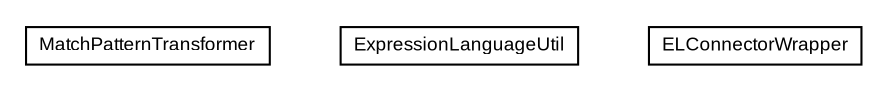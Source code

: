 #!/usr/local/bin/dot
#
# Class diagram 
# Generated by UMLGraph version R5_6-24-gf6e263 (http://www.umlgraph.org/)
#

digraph G {
	edge [fontname="arial",fontsize=10,labelfontname="arial",labelfontsize=10];
	node [fontname="arial",fontsize=10,shape=plaintext];
	nodesep=0.25;
	ranksep=0.5;
	// org.settings4j.util.MatchPatternTransformer
	c668 [label=<<table title="org.settings4j.util.MatchPatternTransformer" border="0" cellborder="1" cellspacing="0" cellpadding="2" port="p" href="./MatchPatternTransformer.html">
		<tr><td><table border="0" cellspacing="0" cellpadding="1">
<tr><td align="center" balign="center"> MatchPatternTransformer </td></tr>
		</table></td></tr>
		</table>>, URL="./MatchPatternTransformer.html", fontname="arial", fontcolor="black", fontsize=9.0];
	// org.settings4j.util.ExpressionLanguageUtil
	c669 [label=<<table title="org.settings4j.util.ExpressionLanguageUtil" border="0" cellborder="1" cellspacing="0" cellpadding="2" port="p" href="./ExpressionLanguageUtil.html">
		<tr><td><table border="0" cellspacing="0" cellpadding="1">
<tr><td align="center" balign="center"> ExpressionLanguageUtil </td></tr>
		</table></td></tr>
		</table>>, URL="./ExpressionLanguageUtil.html", fontname="arial", fontcolor="black", fontsize=9.0];
	// org.settings4j.util.ELConnectorWrapper
	c670 [label=<<table title="org.settings4j.util.ELConnectorWrapper" border="0" cellborder="1" cellspacing="0" cellpadding="2" port="p" href="./ELConnectorWrapper.html">
		<tr><td><table border="0" cellspacing="0" cellpadding="1">
<tr><td align="center" balign="center"> ELConnectorWrapper </td></tr>
		</table></td></tr>
		</table>>, URL="./ELConnectorWrapper.html", fontname="arial", fontcolor="black", fontsize=9.0];
}

